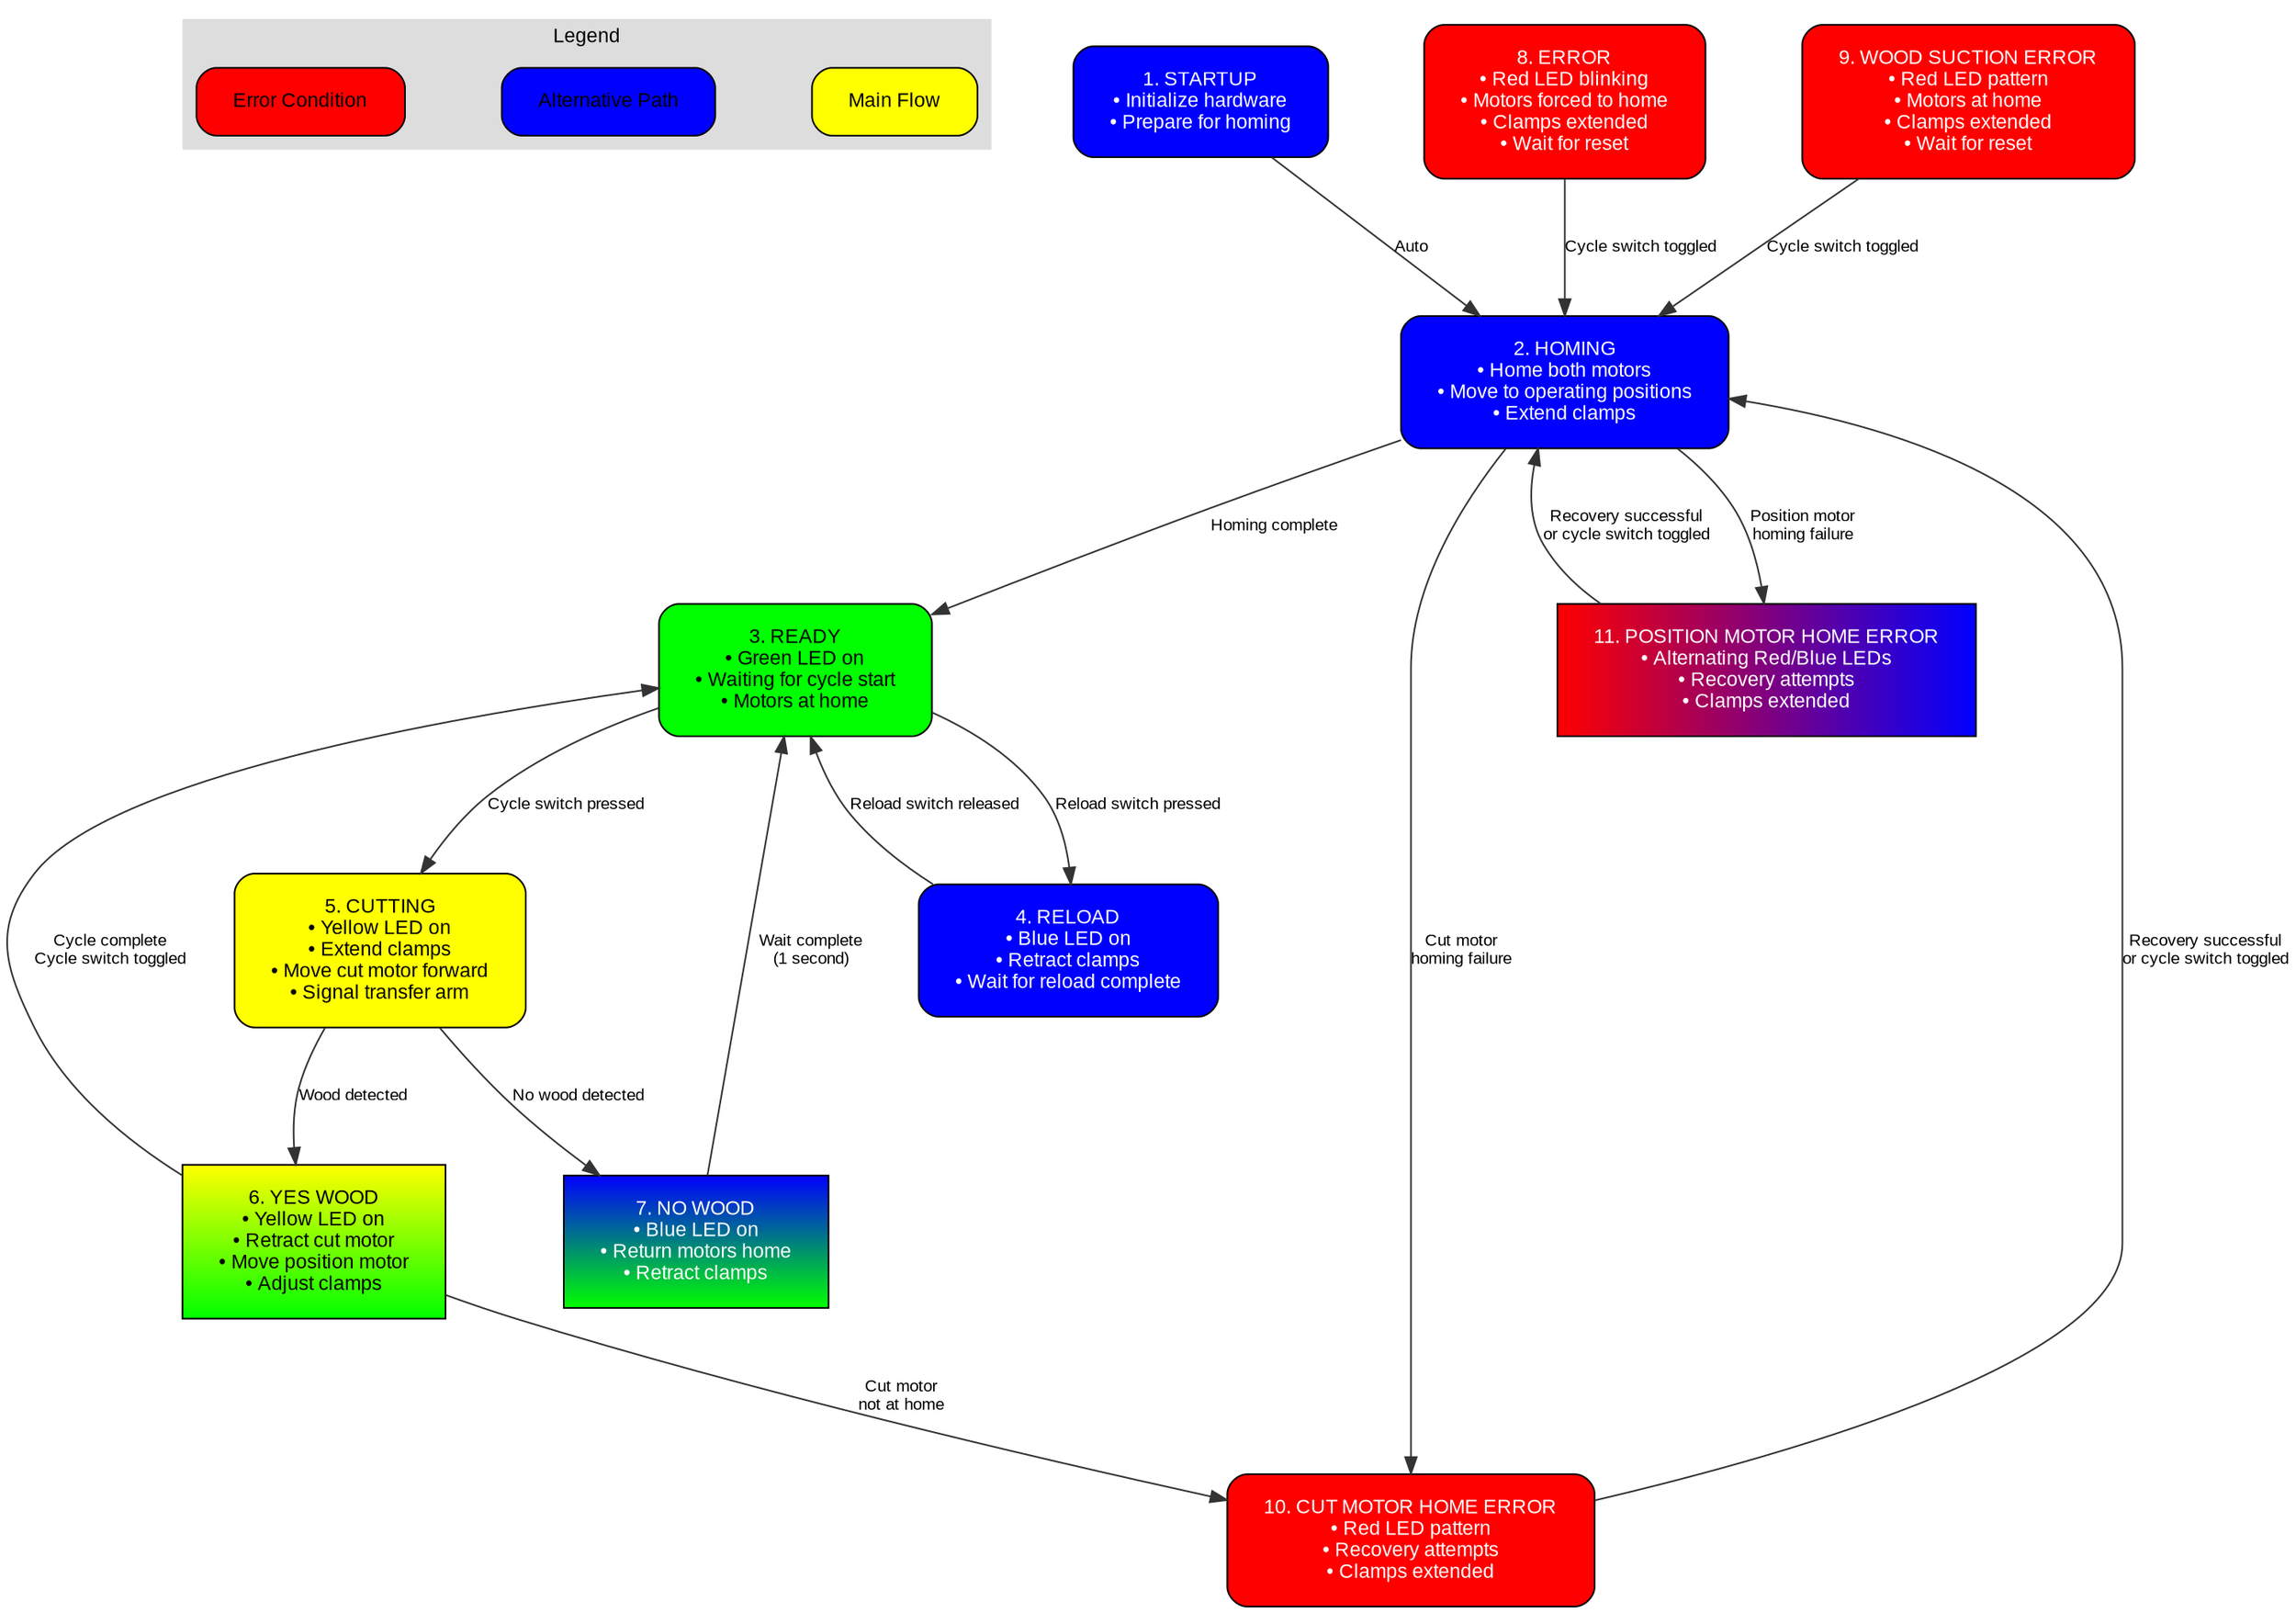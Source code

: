 digraph StateMachine { graph [rankdir=TB, fontname="Arial", splines=true, nodesep=0.8, ranksep=1.0]; node [shape=rect, style=rounded, fontname="Arial", fontsize=12, style="filled,rounded", margin="0.3,0.2"]; edge [fontname="Arial", fontsize=10, color="#333333"]; subgraph cluster_legend { label="Legend"; style=filled; color="#DDDDDD"; fontname="Arial"; fontsize=12; legend_main [label="Main Flow", fillcolor="#FFFF00", style="filled,rounded"]; legend_alt [label="Alternative Path", fillcolor="#0000FF", style="filled,rounded"]; legend_error [label="Error Condition", fillcolor="#FF0000", style="filled,rounded"]; } START [label="1. STARTUP
• Initialize hardware
• Prepare for homing", fillcolor="#0000FF", fontcolor="white"]; HOMING [label="2. HOMING
• Home both motors
• Move to operating positions
• Extend clamps", fillcolor="#0000FF", fontcolor="white"]; READY [label="3. READY
• Green LED on
• Waiting for cycle start
• Motors at home", fillcolor="#00FF00"]; RELOAD [label="4. RELOAD
• Blue LED on
• Retract clamps
• Wait for reload complete", fillcolor="#0000FF", fontcolor="white"]; CUTTING [label="5. CUTTING
• Yellow LED on
• Extend clamps
• Move cut motor forward
• Signal transfer arm", fillcolor="#FFFF00"]; YESWOOD [label="6. YES WOOD
• Yellow LED on
• Retract cut motor
• Move position motor
• Adjust clamps", style="filled", fillcolor="#FFFF00:#00FF00", gradientangle=270]; NOWOOD [label="7. NO WOOD
• Blue LED on
• Return motors home
• Retract clamps", style="filled", fillcolor="#0000FF:#00FF00", fontcolor="white", gradientangle=270]; ERROR [label="8. ERROR
• Red LED blinking
• Motors forced to home
• Clamps extended
• Wait for reset", fillcolor="#FF0000", fontcolor="white"]; WOOD_SUCTION_ERROR [label="9. WOOD SUCTION ERROR
• Red LED pattern
• Motors at home
• Clamps extended
• Wait for reset", fillcolor="#FF0000", fontcolor="white"]; CUT_MOTOR_HOME_ERROR [label="10. CUT MOTOR HOME ERROR
• Red LED pattern
• Recovery attempts
• Clamps extended", fillcolor="#FF0000", fontcolor="white"]; POSITION_MOTOR_HOME_ERROR [label="11. POSITION MOTOR HOME ERROR
• Alternating Red/Blue LEDs
• Recovery attempts
• Clamps extended", style="filled", fillcolor="#FF0000:#0000FF", fontcolor="white", gradientangle=0]; START -> HOMING [label="Auto"]; HOMING -> READY [label="Homing complete"]; HOMING -> CUT_MOTOR_HOME_ERROR [label="Cut motor
homing failure"]; HOMING -> POSITION_MOTOR_HOME_ERROR [label="Position motor
homing failure"]; READY -> CUTTING [label="Cycle switch pressed"]; READY -> RELOAD [label="Reload switch pressed"]; RELOAD -> READY [label="Reload switch released"]; CUTTING -> YESWOOD [label="Wood detected"]; CUTTING -> NOWOOD [label="No wood detected"]; YESWOOD -> READY [label="Cycle complete
Cycle switch toggled"]; YESWOOD -> CUT_MOTOR_HOME_ERROR [label="Cut motor
not at home"]; NOWOOD -> READY [label="Wait complete
(1 second)"]; WOOD_SUCTION_ERROR -> HOMING [label="Cycle switch toggled"]; CUT_MOTOR_HOME_ERROR -> HOMING [label="Recovery successful
or cycle switch toggled"]; POSITION_MOTOR_HOME_ERROR -> HOMING [label="Recovery successful
or cycle switch toggled"]; ERROR -> HOMING [label="Cycle switch toggled"]; }
